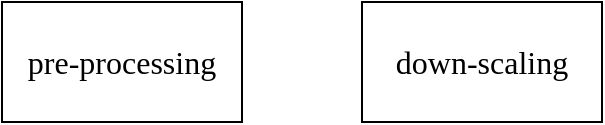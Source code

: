 <mxfile version="18.1.3" type="github">
  <diagram id="4U2LQBZGG8k0w1Oj3Djm" name="Page-1">
    <mxGraphModel dx="2020" dy="697" grid="1" gridSize="10" guides="1" tooltips="1" connect="1" arrows="1" fold="1" page="1" pageScale="1" pageWidth="827" pageHeight="1169" math="0" shadow="0">
      <root>
        <mxCell id="0" />
        <mxCell id="1" parent="0" />
        <mxCell id="HWi3OHhN7fR2i5lalixy-1" value="&lt;font style=&quot;font-size: 16px;&quot; face=&quot;Lucida Console&quot;&gt;down-scaling&lt;/font&gt;" style="rounded=0;whiteSpace=wrap;html=1;" vertex="1" parent="1">
          <mxGeometry x="110" y="230" width="120" height="60" as="geometry" />
        </mxCell>
        <mxCell id="HWi3OHhN7fR2i5lalixy-2" value="&lt;font style=&quot;font-size: 16px;&quot; face=&quot;Lucida Console&quot;&gt;pre-processing&lt;/font&gt;" style="rounded=0;whiteSpace=wrap;html=1;" vertex="1" parent="1">
          <mxGeometry x="-70" y="230" width="120" height="60" as="geometry" />
        </mxCell>
      </root>
    </mxGraphModel>
  </diagram>
</mxfile>
